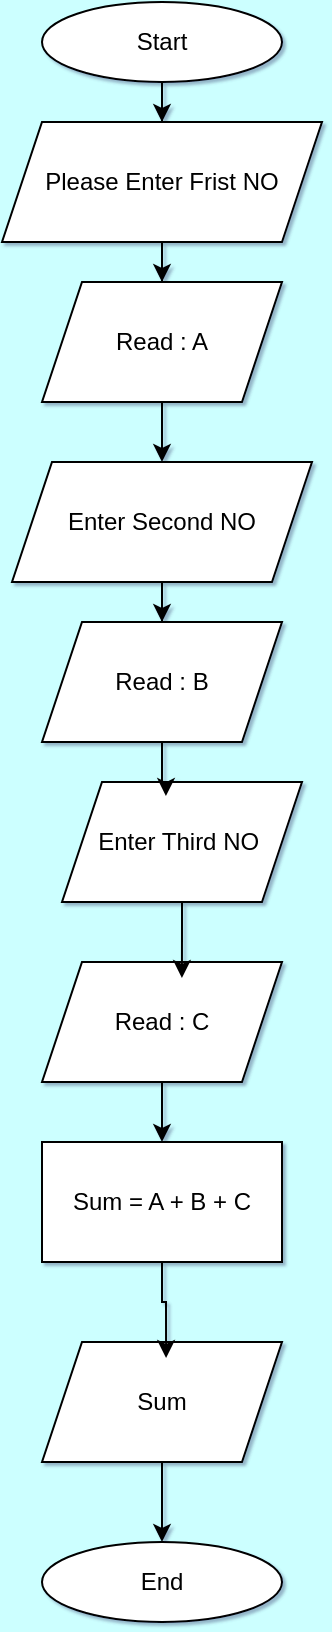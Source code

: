 <mxfile version="27.0.9">
  <diagram name="Page-1" id="fHygpdMD3AI1ukd_sb6z">
    <mxGraphModel dx="864" dy="444" grid="1" gridSize="10" guides="1" tooltips="1" connect="1" arrows="1" fold="1" page="1" pageScale="1" pageWidth="850" pageHeight="1100" background="#CCFFFF" math="0" shadow="1">
      <root>
        <mxCell id="0" />
        <mxCell id="1" parent="0" />
        <mxCell id="6o3_U761HtznxZTtS3Yu-3" value="" style="edgeStyle=orthogonalEdgeStyle;rounded=0;orthogonalLoop=1;jettySize=auto;html=1;" parent="1" source="6o3_U761HtznxZTtS3Yu-1" target="6o3_U761HtznxZTtS3Yu-2" edge="1">
          <mxGeometry relative="1" as="geometry" />
        </mxCell>
        <mxCell id="6o3_U761HtznxZTtS3Yu-1" value="Start" style="ellipse;whiteSpace=wrap;html=1;" parent="1" vertex="1">
          <mxGeometry x="340" y="30" width="120" height="40" as="geometry" />
        </mxCell>
        <mxCell id="_frq0jZMG13gogaR1sWF-2" style="edgeStyle=orthogonalEdgeStyle;rounded=0;orthogonalLoop=1;jettySize=auto;html=1;" edge="1" parent="1" source="6o3_U761HtznxZTtS3Yu-2" target="_frq0jZMG13gogaR1sWF-1">
          <mxGeometry relative="1" as="geometry" />
        </mxCell>
        <mxCell id="6o3_U761HtznxZTtS3Yu-2" value="Please Enter Frist NO" style="shape=parallelogram;perimeter=parallelogramPerimeter;whiteSpace=wrap;html=1;fixedSize=1;" parent="1" vertex="1">
          <mxGeometry x="320" y="90" width="160" height="60" as="geometry" />
        </mxCell>
        <mxCell id="_frq0jZMG13gogaR1sWF-6" style="edgeStyle=orthogonalEdgeStyle;rounded=0;orthogonalLoop=1;jettySize=auto;html=1;" edge="1" parent="1" source="_frq0jZMG13gogaR1sWF-1" target="_frq0jZMG13gogaR1sWF-3">
          <mxGeometry relative="1" as="geometry" />
        </mxCell>
        <mxCell id="_frq0jZMG13gogaR1sWF-1" value="Read : A" style="shape=parallelogram;perimeter=parallelogramPerimeter;whiteSpace=wrap;html=1;fixedSize=1;" vertex="1" parent="1">
          <mxGeometry x="340" y="170" width="120" height="60" as="geometry" />
        </mxCell>
        <mxCell id="_frq0jZMG13gogaR1sWF-8" style="edgeStyle=orthogonalEdgeStyle;rounded=0;orthogonalLoop=1;jettySize=auto;html=1;" edge="1" parent="1" source="_frq0jZMG13gogaR1sWF-3" target="_frq0jZMG13gogaR1sWF-7">
          <mxGeometry relative="1" as="geometry" />
        </mxCell>
        <mxCell id="_frq0jZMG13gogaR1sWF-3" value="Enter Second NO" style="shape=parallelogram;perimeter=parallelogramPerimeter;whiteSpace=wrap;html=1;fixedSize=1;" vertex="1" parent="1">
          <mxGeometry x="325" y="260" width="150" height="60" as="geometry" />
        </mxCell>
        <mxCell id="_frq0jZMG13gogaR1sWF-7" value="Read : B" style="shape=parallelogram;perimeter=parallelogramPerimeter;whiteSpace=wrap;html=1;fixedSize=1;" vertex="1" parent="1">
          <mxGeometry x="340" y="340" width="120" height="60" as="geometry" />
        </mxCell>
        <mxCell id="_frq0jZMG13gogaR1sWF-9" value="Enter Third NO&amp;nbsp;" style="shape=parallelogram;perimeter=parallelogramPerimeter;whiteSpace=wrap;html=1;fixedSize=1;" vertex="1" parent="1">
          <mxGeometry x="350" y="420" width="120" height="60" as="geometry" />
        </mxCell>
        <mxCell id="_frq0jZMG13gogaR1sWF-10" style="edgeStyle=orthogonalEdgeStyle;rounded=0;orthogonalLoop=1;jettySize=auto;html=1;entryX=0.433;entryY=0.117;entryDx=0;entryDy=0;entryPerimeter=0;" edge="1" parent="1" source="_frq0jZMG13gogaR1sWF-7" target="_frq0jZMG13gogaR1sWF-9">
          <mxGeometry relative="1" as="geometry" />
        </mxCell>
        <mxCell id="_frq0jZMG13gogaR1sWF-14" style="edgeStyle=orthogonalEdgeStyle;rounded=0;orthogonalLoop=1;jettySize=auto;html=1;entryX=0.5;entryY=0;entryDx=0;entryDy=0;" edge="1" parent="1" source="_frq0jZMG13gogaR1sWF-11" target="_frq0jZMG13gogaR1sWF-13">
          <mxGeometry relative="1" as="geometry" />
        </mxCell>
        <mxCell id="_frq0jZMG13gogaR1sWF-11" value="Read : C" style="shape=parallelogram;perimeter=parallelogramPerimeter;whiteSpace=wrap;html=1;fixedSize=1;" vertex="1" parent="1">
          <mxGeometry x="340" y="510" width="120" height="60" as="geometry" />
        </mxCell>
        <mxCell id="_frq0jZMG13gogaR1sWF-12" style="edgeStyle=orthogonalEdgeStyle;rounded=0;orthogonalLoop=1;jettySize=auto;html=1;entryX=0.583;entryY=0.133;entryDx=0;entryDy=0;entryPerimeter=0;" edge="1" parent="1" source="_frq0jZMG13gogaR1sWF-9" target="_frq0jZMG13gogaR1sWF-11">
          <mxGeometry relative="1" as="geometry" />
        </mxCell>
        <mxCell id="_frq0jZMG13gogaR1sWF-13" value="Sum = A + B + C" style="rounded=0;whiteSpace=wrap;html=1;" vertex="1" parent="1">
          <mxGeometry x="340" y="600" width="120" height="60" as="geometry" />
        </mxCell>
        <mxCell id="_frq0jZMG13gogaR1sWF-19" style="edgeStyle=orthogonalEdgeStyle;rounded=0;orthogonalLoop=1;jettySize=auto;html=1;" edge="1" parent="1" source="_frq0jZMG13gogaR1sWF-16" target="_frq0jZMG13gogaR1sWF-17">
          <mxGeometry relative="1" as="geometry" />
        </mxCell>
        <mxCell id="_frq0jZMG13gogaR1sWF-16" value="Sum" style="shape=parallelogram;perimeter=parallelogramPerimeter;whiteSpace=wrap;html=1;fixedSize=1;" vertex="1" parent="1">
          <mxGeometry x="340" y="700" width="120" height="60" as="geometry" />
        </mxCell>
        <mxCell id="_frq0jZMG13gogaR1sWF-17" value="End" style="ellipse;whiteSpace=wrap;html=1;" vertex="1" parent="1">
          <mxGeometry x="340" y="800" width="120" height="40" as="geometry" />
        </mxCell>
        <mxCell id="_frq0jZMG13gogaR1sWF-18" style="edgeStyle=orthogonalEdgeStyle;rounded=0;orthogonalLoop=1;jettySize=auto;html=1;entryX=0.517;entryY=0.133;entryDx=0;entryDy=0;entryPerimeter=0;" edge="1" parent="1" source="_frq0jZMG13gogaR1sWF-13" target="_frq0jZMG13gogaR1sWF-16">
          <mxGeometry relative="1" as="geometry" />
        </mxCell>
      </root>
    </mxGraphModel>
  </diagram>
</mxfile>
